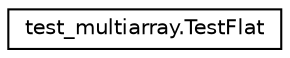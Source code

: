 digraph "Graphical Class Hierarchy"
{
 // LATEX_PDF_SIZE
  edge [fontname="Helvetica",fontsize="10",labelfontname="Helvetica",labelfontsize="10"];
  node [fontname="Helvetica",fontsize="10",shape=record];
  rankdir="LR";
  Node0 [label="test_multiarray.TestFlat",height=0.2,width=0.4,color="black", fillcolor="white", style="filled",URL="$classtest__multiarray_1_1TestFlat.html",tooltip=" "];
}
